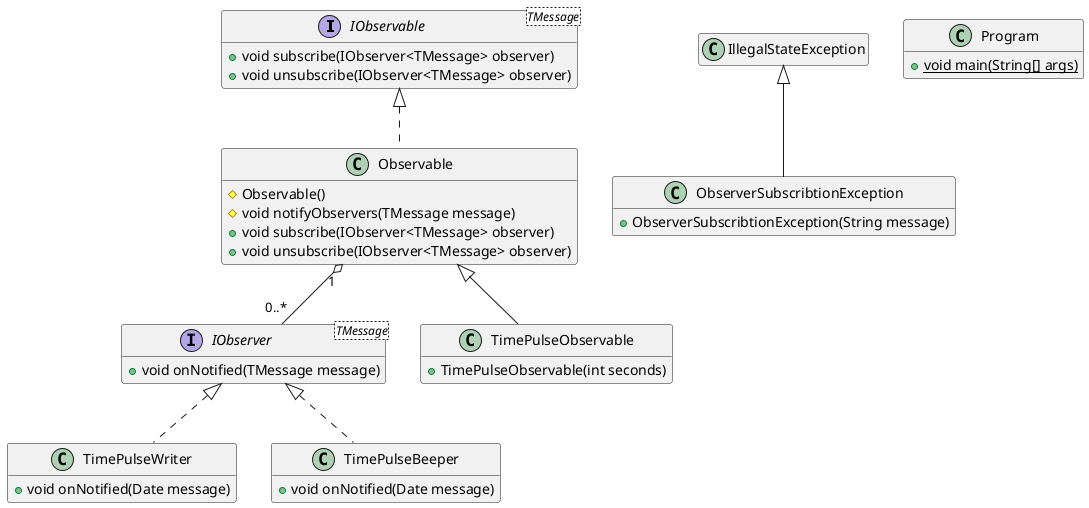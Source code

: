 @startuml

	interface IObservable as "IObservable<TMessage>"
	IObservable : + void subscribe(IObserver<TMessage> observer)
	IObservable : + void unsubscribe(IObserver<TMessage> observer)
	hide IObservable field

	class Observable implements IObservable
	Observable : # Observable()
	Observable : # void notifyObservers(TMessage message)
	Observable : + void subscribe(IObserver<TMessage> observer)
	Observable : + void unsubscribe(IObserver<TMessage> observer)
	Observable "1" o-- "0..*" IObserver
	hide Observable field

	interface IObserver as "IObserver<TMessage>"
	IObserver : + void onNotified(TMessage message) 
	hide IObserver field

	class TimePulseWriter implements IObserver
	TimePulseWriter : + void onNotified(Date message)
	hide TimePulseWriter field

	class TimePulseBeeper implements IObserver
	TimePulseBeeper : + void onNotified(Date message)
	hide TimePulseBeeper field

	class TimePulseObservable extends Observable
	TimePulseObservable : + TimePulseObservable(int seconds)
	hide TimePulseObservable field

	class ObserverSubscribtionException extends IllegalStateException
	ObserverSubscribtionException : + ObserverSubscribtionException(String message)
	hide ObserverSubscribtionException fields
	hide IllegalStateException member

	class Program 
	Program : +{static}void main(String[] args)
	hide Program field
@enduml